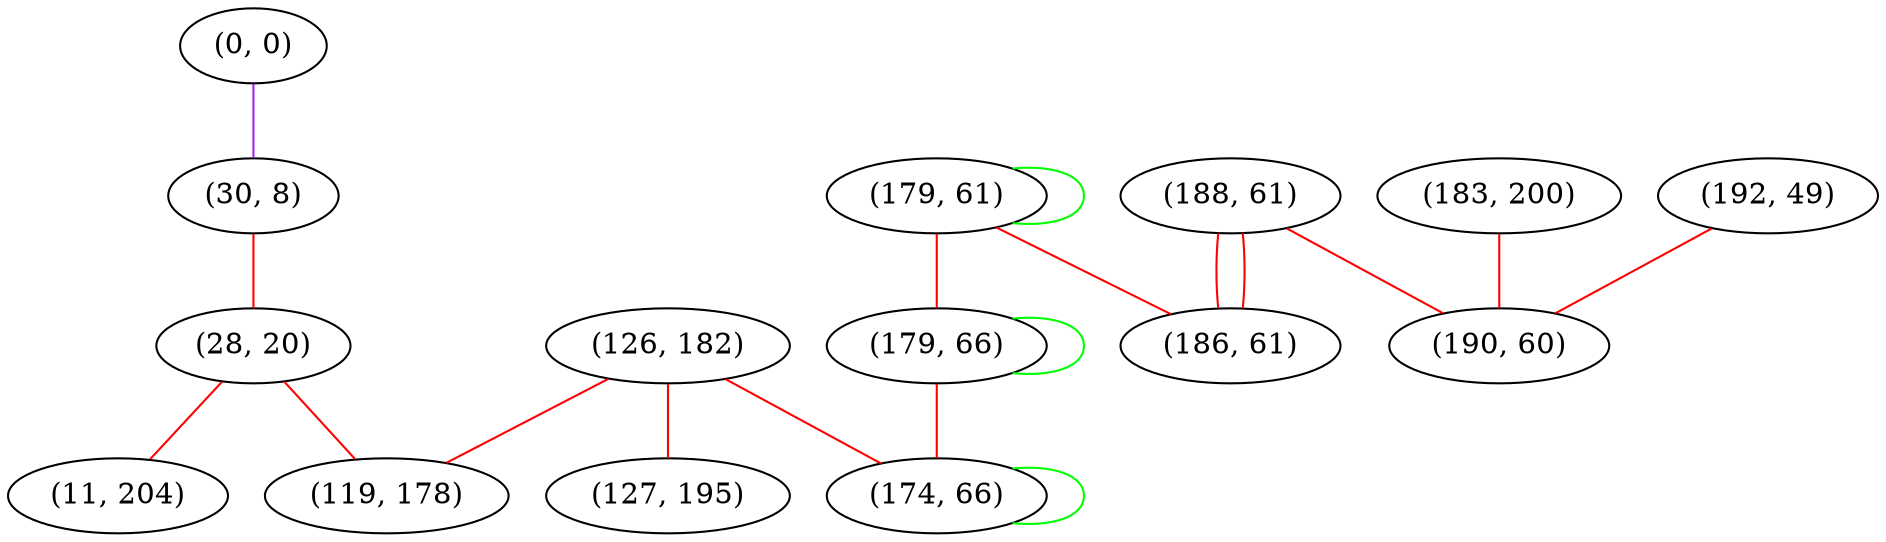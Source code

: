 graph "" {
"(0, 0)";
"(179, 61)";
"(188, 61)";
"(186, 61)";
"(183, 200)";
"(30, 8)";
"(126, 182)";
"(192, 49)";
"(190, 60)";
"(179, 66)";
"(28, 20)";
"(127, 195)";
"(174, 66)";
"(11, 204)";
"(119, 178)";
"(0, 0)" -- "(30, 8)"  [color=purple, key=0, weight=4];
"(179, 61)" -- "(179, 66)"  [color=red, key=0, weight=1];
"(179, 61)" -- "(186, 61)"  [color=red, key=0, weight=1];
"(179, 61)" -- "(179, 61)"  [color=green, key=0, weight=2];
"(188, 61)" -- "(190, 60)"  [color=red, key=0, weight=1];
"(188, 61)" -- "(186, 61)"  [color=red, key=0, weight=1];
"(188, 61)" -- "(186, 61)"  [color=red, key=1, weight=1];
"(183, 200)" -- "(190, 60)"  [color=red, key=0, weight=1];
"(30, 8)" -- "(28, 20)"  [color=red, key=0, weight=1];
"(126, 182)" -- "(127, 195)"  [color=red, key=0, weight=1];
"(126, 182)" -- "(174, 66)"  [color=red, key=0, weight=1];
"(126, 182)" -- "(119, 178)"  [color=red, key=0, weight=1];
"(192, 49)" -- "(190, 60)"  [color=red, key=0, weight=1];
"(179, 66)" -- "(179, 66)"  [color=green, key=0, weight=2];
"(179, 66)" -- "(174, 66)"  [color=red, key=0, weight=1];
"(28, 20)" -- "(11, 204)"  [color=red, key=0, weight=1];
"(28, 20)" -- "(119, 178)"  [color=red, key=0, weight=1];
"(174, 66)" -- "(174, 66)"  [color=green, key=0, weight=2];
}

